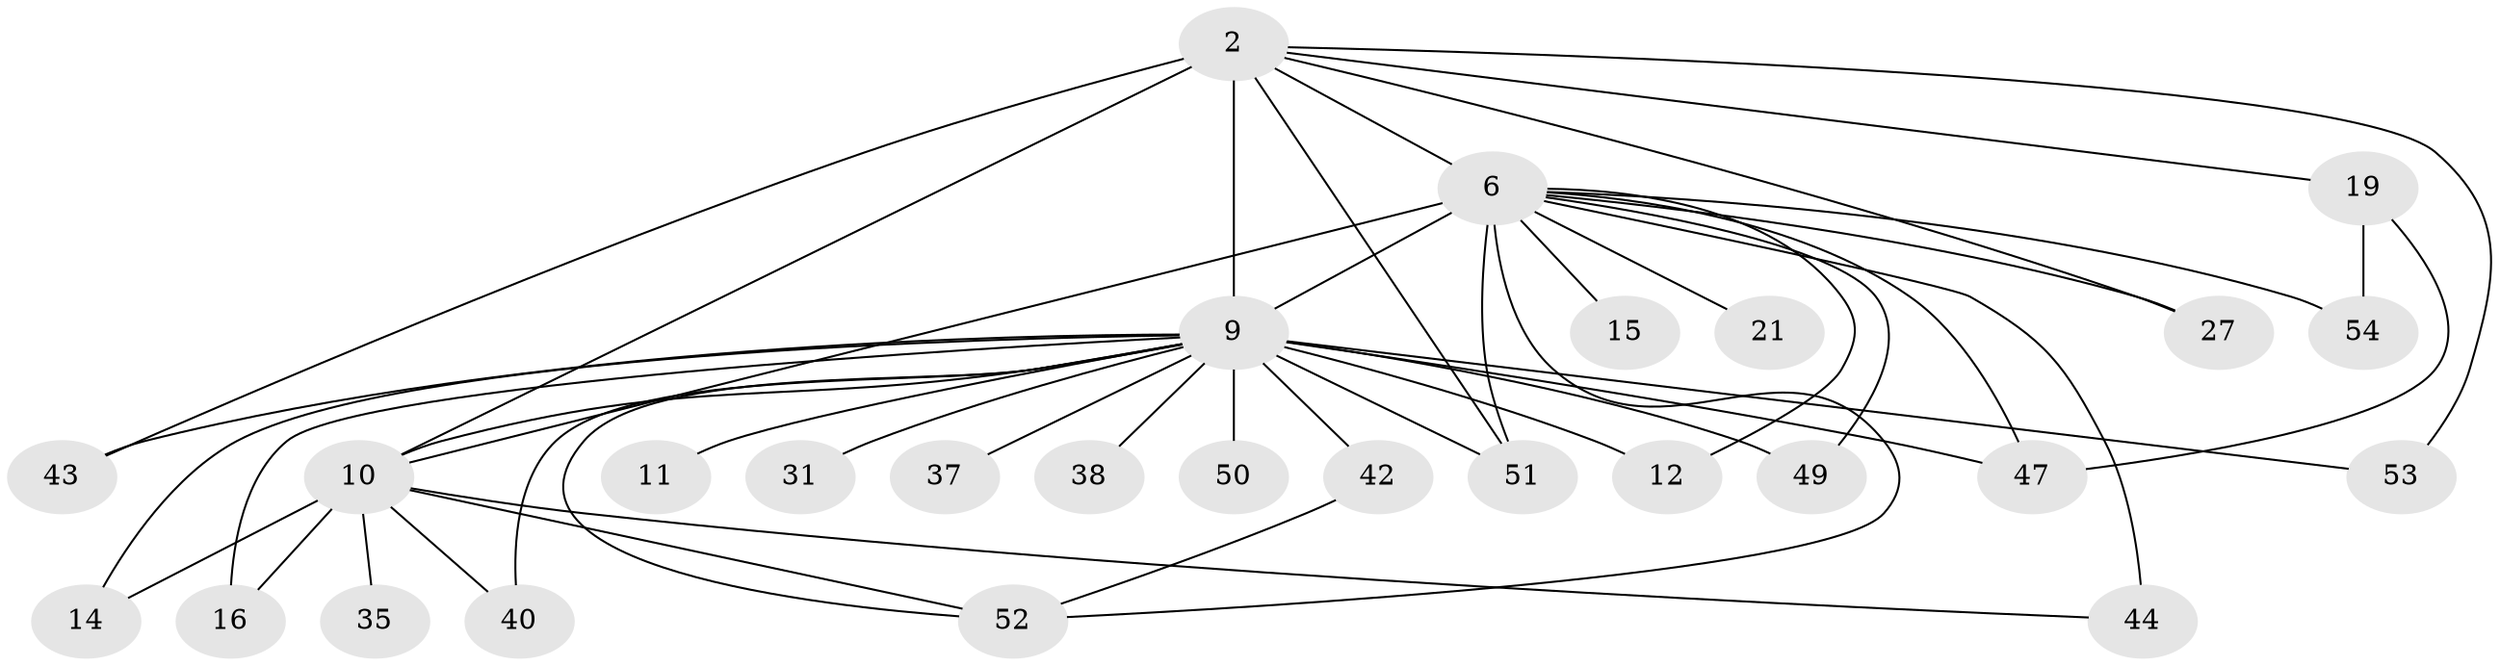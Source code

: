 // original degree distribution, {12: 0.037037037037037035, 15: 0.018518518518518517, 26: 0.018518518518518517, 14: 0.05555555555555555, 18: 0.018518518518518517, 16: 0.018518518518518517, 13: 0.018518518518518517, 2: 0.5, 3: 0.24074074074074073, 6: 0.018518518518518517, 4: 0.037037037037037035, 5: 0.018518518518518517}
// Generated by graph-tools (version 1.1) at 2025/45/03/09/25 04:45:33]
// undirected, 27 vertices, 46 edges
graph export_dot {
graph [start="1"]
  node [color=gray90,style=filled];
  2 [super="+1"];
  6 [super="+4"];
  9 [super="+5+7"];
  10 [super="+8"];
  11;
  12;
  14;
  15;
  16;
  19;
  21;
  27;
  31;
  35;
  37;
  38;
  40;
  42 [super="+34"];
  43;
  44 [super="+39"];
  47 [super="+32+24+28"];
  49;
  50;
  51 [super="+45+48"];
  52 [super="+41"];
  53;
  54 [super="+46"];
  2 -- 6 [weight=4];
  2 -- 9 [weight=8];
  2 -- 10 [weight=4];
  2 -- 19;
  2 -- 27;
  2 -- 43;
  2 -- 53;
  2 -- 51 [weight=2];
  6 -- 9 [weight=8];
  6 -- 10 [weight=4];
  6 -- 21 [weight=2];
  6 -- 44 [weight=2];
  6 -- 47 [weight=6];
  6 -- 52 [weight=3];
  6 -- 12;
  6 -- 15;
  6 -- 27;
  6 -- 49;
  6 -- 51 [weight=4];
  6 -- 54 [weight=3];
  9 -- 10 [weight=8];
  9 -- 12;
  9 -- 38 [weight=2];
  9 -- 11 [weight=2];
  9 -- 43;
  9 -- 53;
  9 -- 37 [weight=2];
  9 -- 40;
  9 -- 14;
  9 -- 16;
  9 -- 49;
  9 -- 50 [weight=2];
  9 -- 31;
  9 -- 52;
  9 -- 47;
  9 -- 51 [weight=2];
  9 -- 42 [weight=2];
  10 -- 14;
  10 -- 16;
  10 -- 35 [weight=2];
  10 -- 40;
  10 -- 44;
  10 -- 52 [weight=3];
  19 -- 54;
  19 -- 47;
  42 -- 52;
}
